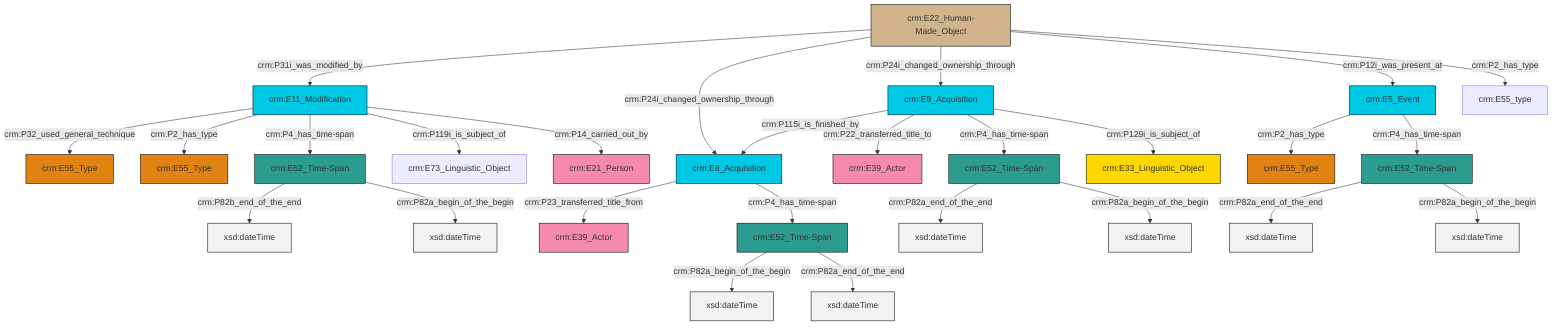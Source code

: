 graph TD
classDef Literal fill:#f2f2f2,stroke:#000000;
classDef CRM_Entity fill:#FFFFFF,stroke:#000000;
classDef Temporal_Entity fill:#00C9E6, stroke:#000000;
classDef Type fill:#E18312, stroke:#000000;
classDef Time-Span fill:#2C9C91, stroke:#000000;
classDef Appellation fill:#FFEB7F, stroke:#000000;
classDef Place fill:#008836, stroke:#000000;
classDef Persistent_Item fill:#B266B2, stroke:#000000;
classDef Conceptual_Object fill:#FFD700, stroke:#000000;
classDef Physical_Thing fill:#D2B48C, stroke:#000000;
classDef Actor fill:#f58aad, stroke:#000000;
classDef PC_Classes fill:#4ce600, stroke:#000000;
classDef Multi fill:#cccccc,stroke:#000000;

0["crm:E8_Acquisition"]:::Temporal_Entity -->|crm:P115i_is_finished_by| 1["crm:E8_Acquisition"]:::Temporal_Entity
2["crm:E22_Human-Made_Object"]:::Physical_Thing -->|crm:P31i_was_modified_by| 3["crm:E11_Modification"]:::Temporal_Entity
2["crm:E22_Human-Made_Object"]:::Physical_Thing -->|crm:P24i_changed_ownership_through| 1["crm:E8_Acquisition"]:::Temporal_Entity
3["crm:E11_Modification"]:::Temporal_Entity -->|crm:P32_used_general_technique| 7["crm:E55_Type"]:::Type
3["crm:E11_Modification"]:::Temporal_Entity -->|crm:P2_has_type| 9["crm:E55_Type"]:::Type
3["crm:E11_Modification"]:::Temporal_Entity -->|crm:P4_has_time-span| 10["crm:E52_Time-Span"]:::Time-Span
1["crm:E8_Acquisition"]:::Temporal_Entity -->|crm:P23_transferred_title_from| 11["crm:E39_Actor"]:::Actor
2["crm:E22_Human-Made_Object"]:::Physical_Thing -->|crm:P24i_changed_ownership_through| 0["crm:E8_Acquisition"]:::Temporal_Entity
2["crm:E22_Human-Made_Object"]:::Physical_Thing -->|crm:P12i_was_present_at| 12["crm:E5_Event"]:::Temporal_Entity
12["crm:E5_Event"]:::Temporal_Entity -->|crm:P2_has_type| 13["crm:E55_Type"]:::Type
14["crm:E52_Time-Span"]:::Time-Span -->|crm:P82a_end_of_the_end| 15[xsd:dateTime]:::Literal
14["crm:E52_Time-Span"]:::Time-Span -->|crm:P82a_begin_of_the_begin| 17[xsd:dateTime]:::Literal
18["crm:E52_Time-Span"]:::Time-Span -->|crm:P82a_begin_of_the_begin| 19[xsd:dateTime]:::Literal
18["crm:E52_Time-Span"]:::Time-Span -->|crm:P82a_end_of_the_end| 20[xsd:dateTime]:::Literal
0["crm:E8_Acquisition"]:::Temporal_Entity -->|crm:P22_transferred_title_to| 23["crm:E39_Actor"]:::Actor
12["crm:E5_Event"]:::Temporal_Entity -->|crm:P4_has_time-span| 24["crm:E52_Time-Span"]:::Time-Span
1["crm:E8_Acquisition"]:::Temporal_Entity -->|crm:P4_has_time-span| 18["crm:E52_Time-Span"]:::Time-Span
3["crm:E11_Modification"]:::Temporal_Entity -->|crm:P119i_is_subject_of| 4["crm:E73_Linguistic_Object"]:::Default
0["crm:E8_Acquisition"]:::Temporal_Entity -->|crm:P4_has_time-span| 14["crm:E52_Time-Span"]:::Time-Span
0["crm:E8_Acquisition"]:::Temporal_Entity -->|crm:P129i_is_subject_of| 30["crm:E33_Linguistic_Object"]:::Conceptual_Object
2["crm:E22_Human-Made_Object"]:::Physical_Thing -->|crm:P2_has_type| 32["crm:E55_type"]:::Default
24["crm:E52_Time-Span"]:::Time-Span -->|crm:P82a_end_of_the_end| 34[xsd:dateTime]:::Literal
10["crm:E52_Time-Span"]:::Time-Span -->|crm:P82b_end_of_the_end| 35[xsd:dateTime]:::Literal
3["crm:E11_Modification"]:::Temporal_Entity -->|crm:P14_carried_out_by| 21["crm:E21_Person"]:::Actor
10["crm:E52_Time-Span"]:::Time-Span -->|crm:P82a_begin_of_the_begin| 41[xsd:dateTime]:::Literal
24["crm:E52_Time-Span"]:::Time-Span -->|crm:P82a_begin_of_the_begin| 43[xsd:dateTime]:::Literal